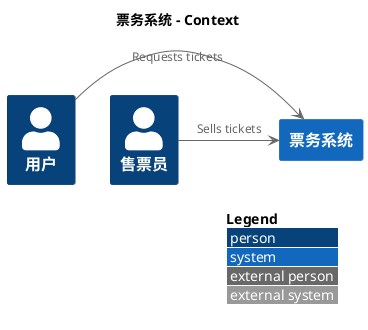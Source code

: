 @startuml
top to bottom direction

!include <C4/C4_Container>
!include <C4/C4_Context>

LAYOUT_WITH_LEGEND()
title 票务系统 - Context

Person(customer, "用户")
System(ticketing, "票务系统")
Person(ticketSeller, "售票员")

customer -> ticketing : Requests tickets
ticketSeller -> ticketing : Sells tickets
@enduml